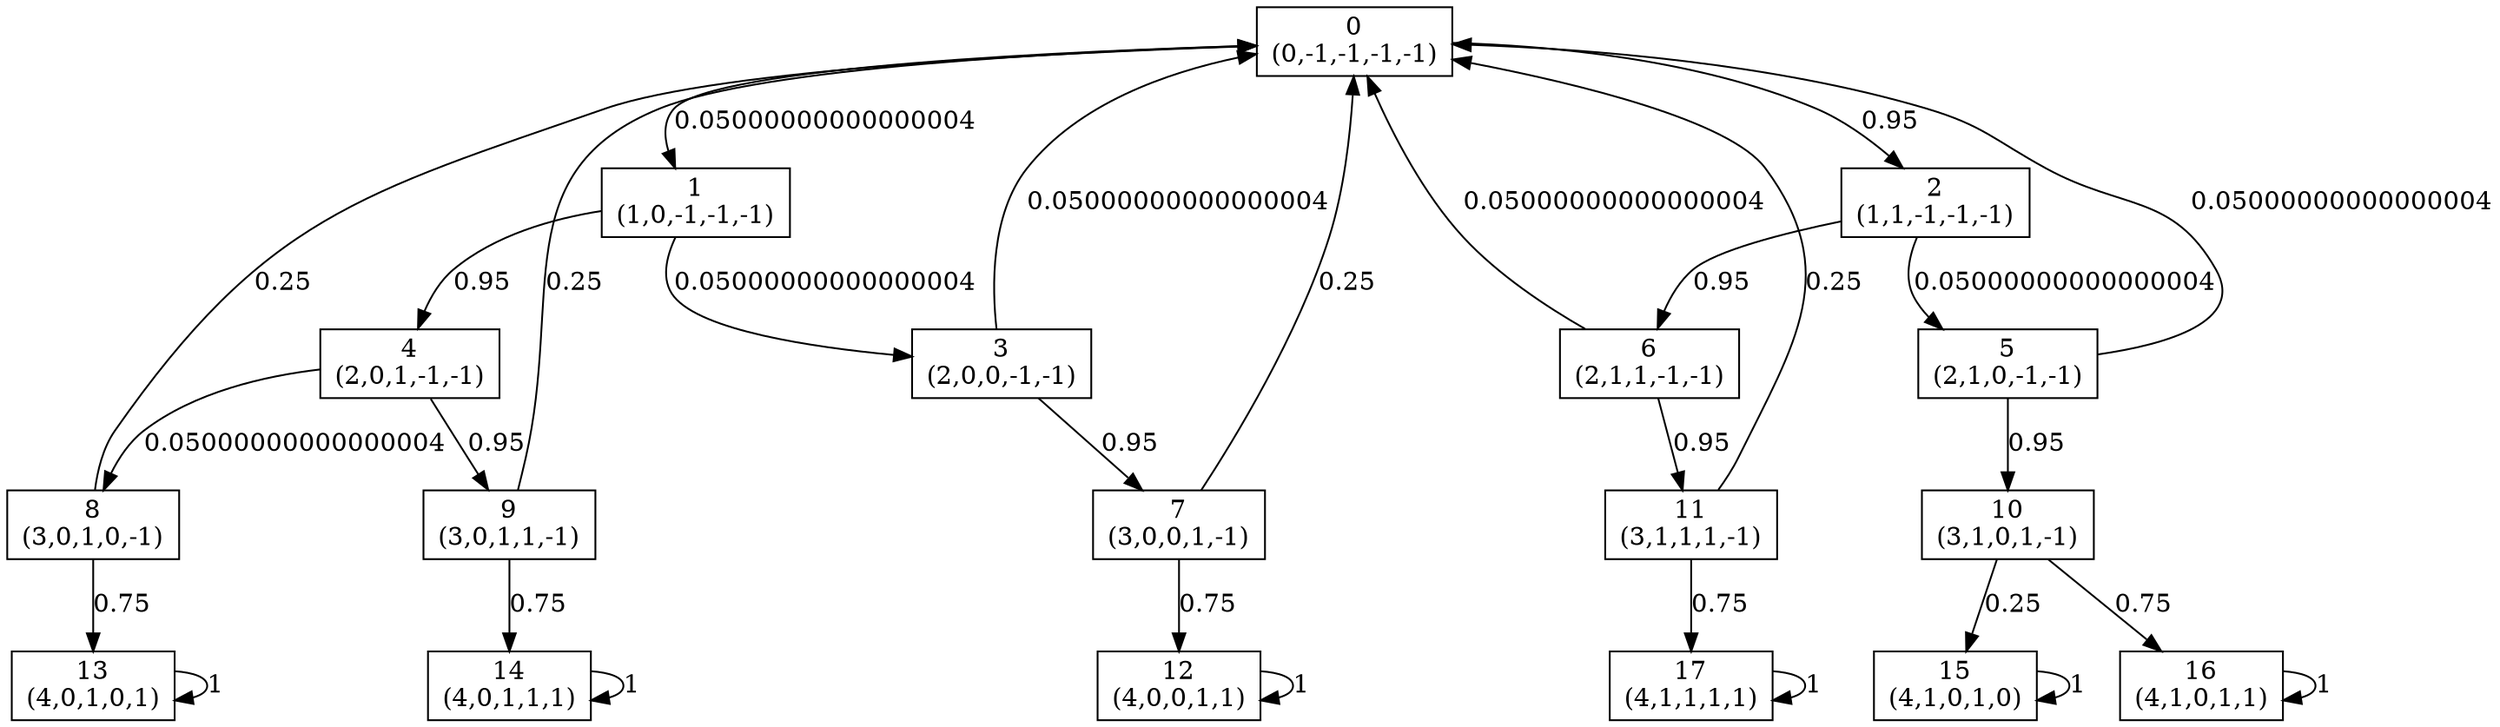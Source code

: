 digraph P {
node [shape=box];
0 -> 1 [ label="0.05000000000000004" ];
0 -> 2 [ label="0.95" ];
1 -> 3 [ label="0.05000000000000004" ];
1 -> 4 [ label="0.95" ];
2 -> 5 [ label="0.05000000000000004" ];
2 -> 6 [ label="0.95" ];
3 -> 0 [ label="0.05000000000000004" ];
3 -> 7 [ label="0.95" ];
4 -> 8 [ label="0.05000000000000004" ];
4 -> 9 [ label="0.95" ];
5 -> 0 [ label="0.05000000000000004" ];
5 -> 10 [ label="0.95" ];
6 -> 0 [ label="0.05000000000000004" ];
6 -> 11 [ label="0.95" ];
7 -> 0 [ label="0.25" ];
7 -> 12 [ label="0.75" ];
8 -> 0 [ label="0.25" ];
8 -> 13 [ label="0.75" ];
9 -> 0 [ label="0.25" ];
9 -> 14 [ label="0.75" ];
10 -> 15 [ label="0.25" ];
10 -> 16 [ label="0.75" ];
11 -> 0 [ label="0.25" ];
11 -> 17 [ label="0.75" ];
12 -> 12 [ label="1" ];
13 -> 13 [ label="1" ];
14 -> 14 [ label="1" ];
15 -> 15 [ label="1" ];
16 -> 16 [ label="1" ];
17 -> 17 [ label="1" ];
0 [label="0\n(0,-1,-1,-1,-1)"];
1 [label="1\n(1,0,-1,-1,-1)"];
2 [label="2\n(1,1,-1,-1,-1)"];
3 [label="3\n(2,0,0,-1,-1)"];
4 [label="4\n(2,0,1,-1,-1)"];
5 [label="5\n(2,1,0,-1,-1)"];
6 [label="6\n(2,1,1,-1,-1)"];
7 [label="7\n(3,0,0,1,-1)"];
8 [label="8\n(3,0,1,0,-1)"];
9 [label="9\n(3,0,1,1,-1)"];
10 [label="10\n(3,1,0,1,-1)"];
11 [label="11\n(3,1,1,1,-1)"];
12 [label="12\n(4,0,0,1,1)"];
13 [label="13\n(4,0,1,0,1)"];
14 [label="14\n(4,0,1,1,1)"];
15 [label="15\n(4,1,0,1,0)"];
16 [label="16\n(4,1,0,1,1)"];
17 [label="17\n(4,1,1,1,1)"];
}

